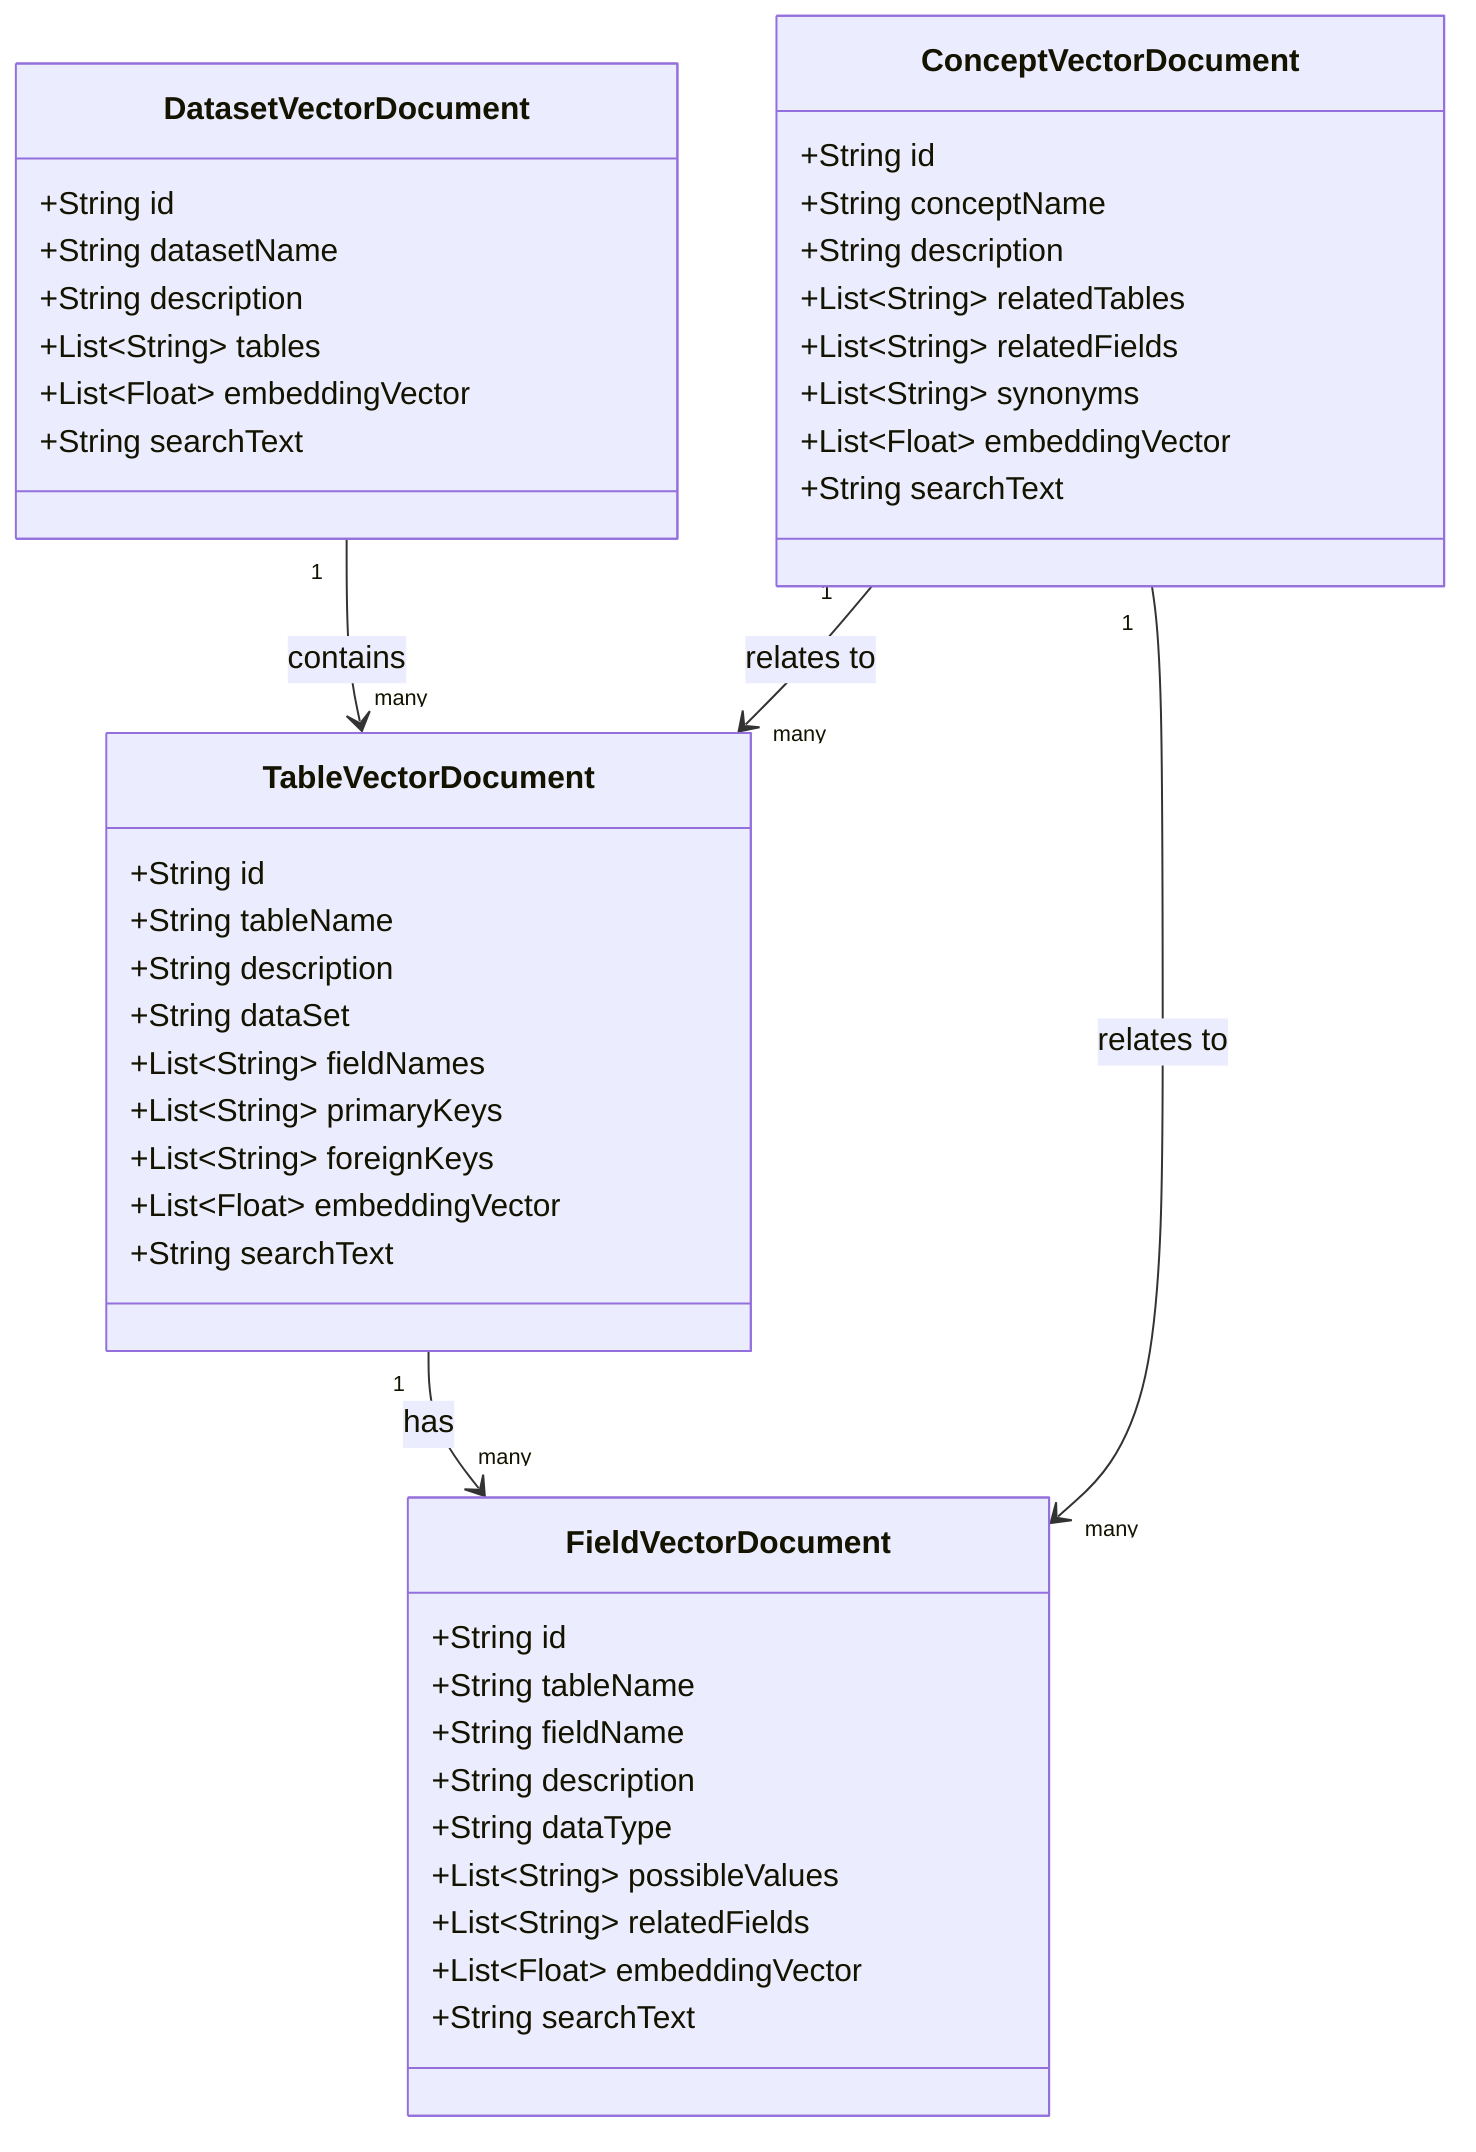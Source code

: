 classDiagram
    class FieldVectorDocument {
        +String id
        +String tableName
        +String fieldName
        +String description
        +String dataType
        +List~String~ possibleValues
        +List~String~ relatedFields
        +List~Float~ embeddingVector
        +String searchText
    }
    
    class TableVectorDocument {
        +String id
        +String tableName
        +String description
        +String dataSet
        +List~String~ fieldNames
        +List~String~ primaryKeys
        +List~String~ foreignKeys
        +List~Float~ embeddingVector
        +String searchText
    }
    
    class DatasetVectorDocument {
        +String id
        +String datasetName
        +String description
        +List~String~ tables
        +List~Float~ embeddingVector
        +String searchText
    }
    
    class ConceptVectorDocument {
        +String id
        +String conceptName
        +String description
        +List~String~ relatedTables
        +List~String~ relatedFields
        +List~String~ synonyms
        +List~Float~ embeddingVector
        +String searchText
    }
    
    DatasetVectorDocument "1" --> "many" TableVectorDocument: contains
    TableVectorDocument "1" --> "many" FieldVectorDocument: has
    ConceptVectorDocument "1" --> "many" FieldVectorDocument: relates to
    ConceptVectorDocument "1" --> "many" TableVectorDocument: relates to